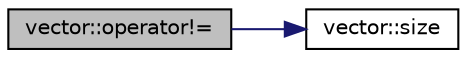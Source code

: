digraph "vector::operator!="
{
 // LATEX_PDF_SIZE
  edge [fontname="Helvetica",fontsize="10",labelfontname="Helvetica",labelfontsize="10"];
  node [fontname="Helvetica",fontsize="10",shape=record];
  rankdir="LR";
  Node71 [label="vector::operator!=",height=0.2,width=0.4,color="black", fillcolor="grey75", style="filled", fontcolor="black",tooltip="Checks if the contents of lhs and rhs are equal, that is, they have the same number of elements and e..."];
  Node71 -> Node72 [color="midnightblue",fontsize="10",style="solid",fontname="Helvetica"];
  Node72 [label="vector::size",height=0.2,width=0.4,color="black", fillcolor="white", style="filled",URL="$classvector.html#a9120cf31751788694dff60ce600849c8",tooltip="Returns the number of elements in the vector."];
}
